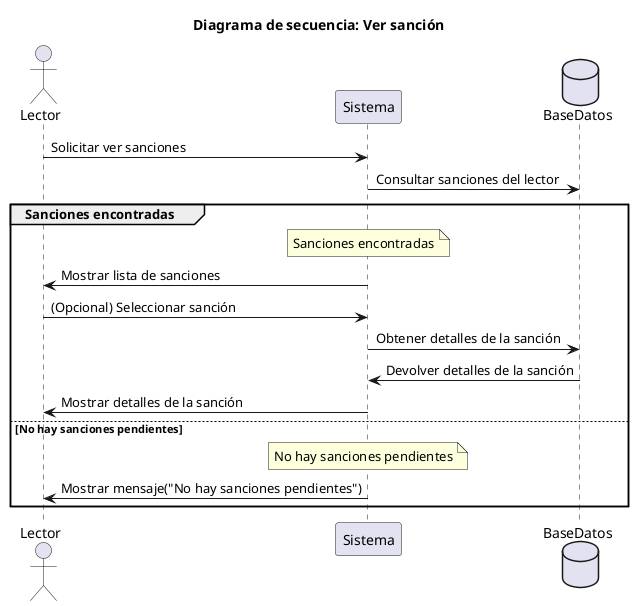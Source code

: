 @startuml
title Diagrama de secuencia: Ver sanción

actor Lector
participant Sistema
database BaseDatos

Lector->Sistema: Solicitar ver sanciones
Sistema->BaseDatos: Consultar sanciones del lector
group Sanciones encontradas
    note over Sistema: Sanciones encontradas
    Sistema->Lector: Mostrar lista de sanciones
    Lector->Sistema: (Opcional) Seleccionar sanción
    Sistema->BaseDatos: Obtener detalles de la sanción
    BaseDatos->Sistema: Devolver detalles de la sanción
    Sistema->Lector: Mostrar detalles de la sanción
else No hay sanciones pendientes
    note over Sistema: No hay sanciones pendientes
    Sistema->Lector: Mostrar mensaje("No hay sanciones pendientes")
end
@enduml